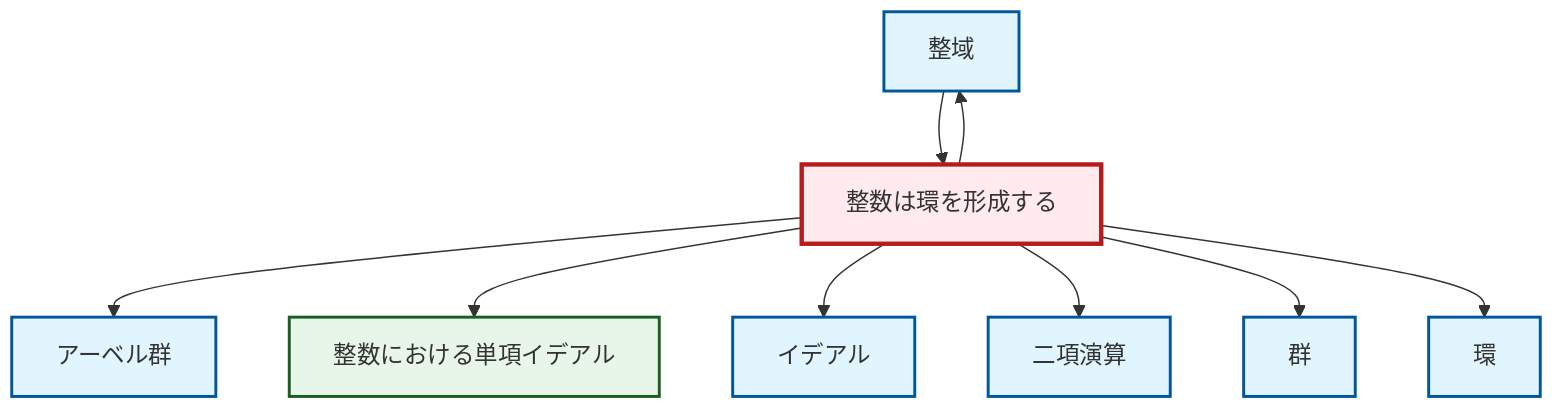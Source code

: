 graph TD
    classDef definition fill:#e1f5fe,stroke:#01579b,stroke-width:2px
    classDef theorem fill:#f3e5f5,stroke:#4a148c,stroke-width:2px
    classDef axiom fill:#fff3e0,stroke:#e65100,stroke-width:2px
    classDef example fill:#e8f5e9,stroke:#1b5e20,stroke-width:2px
    classDef current fill:#ffebee,stroke:#b71c1c,stroke-width:3px
    def-group["群"]:::definition
    ex-principal-ideal["整数における単項イデアル"]:::example
    def-ring["環"]:::definition
    def-abelian-group["アーベル群"]:::definition
    def-ideal["イデアル"]:::definition
    def-binary-operation["二項演算"]:::definition
    def-integral-domain["整域"]:::definition
    ex-integers-ring["整数は環を形成する"]:::example
    ex-integers-ring --> def-integral-domain
    ex-integers-ring --> def-abelian-group
    ex-integers-ring --> ex-principal-ideal
    ex-integers-ring --> def-ideal
    ex-integers-ring --> def-binary-operation
    ex-integers-ring --> def-group
    def-integral-domain --> ex-integers-ring
    ex-integers-ring --> def-ring
    class ex-integers-ring current